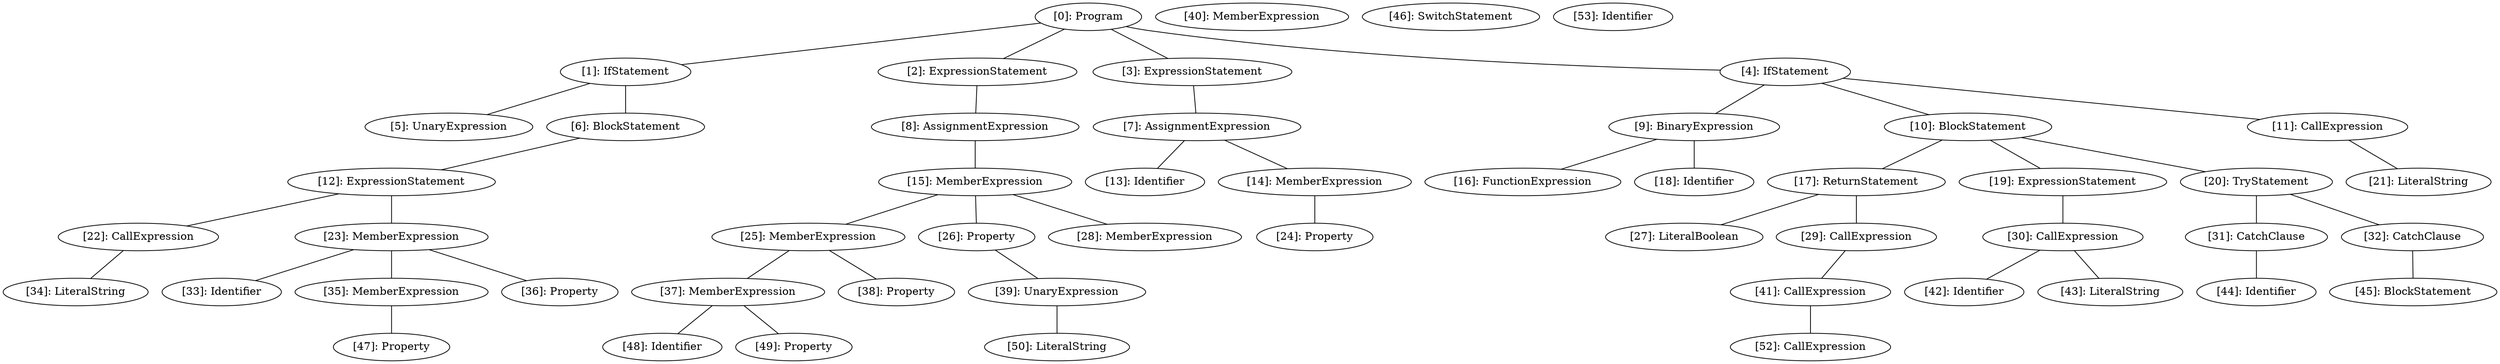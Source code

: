 // Result
graph {
	0 [label="[0]: Program"]
	1 [label="[1]: IfStatement"]
	2 [label="[2]: ExpressionStatement"]
	3 [label="[3]: ExpressionStatement"]
	4 [label="[4]: IfStatement"]
	5 [label="[5]: UnaryExpression"]
	6 [label="[6]: BlockStatement"]
	7 [label="[7]: AssignmentExpression"]
	8 [label="[8]: AssignmentExpression"]
	9 [label="[9]: BinaryExpression"]
	10 [label="[10]: BlockStatement"]
	11 [label="[11]: CallExpression"]
	12 [label="[12]: ExpressionStatement"]
	13 [label="[13]: Identifier"]
	14 [label="[14]: MemberExpression"]
	15 [label="[15]: MemberExpression"]
	16 [label="[16]: FunctionExpression"]
	17 [label="[17]: ReturnStatement"]
	18 [label="[18]: Identifier"]
	19 [label="[19]: ExpressionStatement"]
	20 [label="[20]: TryStatement"]
	21 [label="[21]: LiteralString"]
	22 [label="[22]: CallExpression"]
	23 [label="[23]: MemberExpression"]
	24 [label="[24]: Property"]
	25 [label="[25]: MemberExpression"]
	26 [label="[26]: Property"]
	27 [label="[27]: LiteralBoolean"]
	28 [label="[28]: MemberExpression"]
	29 [label="[29]: CallExpression"]
	30 [label="[30]: CallExpression"]
	31 [label="[31]: CatchClause"]
	32 [label="[32]: CatchClause"]
	33 [label="[33]: Identifier"]
	34 [label="[34]: LiteralString"]
	35 [label="[35]: MemberExpression"]
	36 [label="[36]: Property"]
	37 [label="[37]: MemberExpression"]
	38 [label="[38]: Property"]
	39 [label="[39]: UnaryExpression"]
	40 [label="[40]: MemberExpression"]
	41 [label="[41]: CallExpression"]
	42 [label="[42]: Identifier"]
	43 [label="[43]: LiteralString"]
	44 [label="[44]: Identifier"]
	45 [label="[45]: BlockStatement"]
	46 [label="[46]: SwitchStatement"]
	47 [label="[47]: Property"]
	48 [label="[48]: Identifier"]
	49 [label="[49]: Property"]
	50 [label="[50]: LiteralString"]
	52 [label="[52]: CallExpression"]
	53 [label="[53]: Identifier"]
	0 -- 1
	0 -- 2
	0 -- 3
	0 -- 4
	1 -- 5
	1 -- 6
	2 -- 8
	3 -- 7
	4 -- 9
	4 -- 10
	4 -- 11
	6 -- 12
	7 -- 13
	7 -- 14
	8 -- 15
	9 -- 16
	9 -- 18
	10 -- 17
	10 -- 19
	10 -- 20
	11 -- 21
	12 -- 22
	12 -- 23
	14 -- 24
	15 -- 25
	15 -- 26
	15 -- 28
	17 -- 27
	17 -- 29
	19 -- 30
	20 -- 31
	20 -- 32
	22 -- 34
	23 -- 33
	23 -- 35
	23 -- 36
	25 -- 37
	25 -- 38
	26 -- 39
	29 -- 41
	30 -- 42
	30 -- 43
	31 -- 44
	32 -- 45
	35 -- 47
	37 -- 48
	37 -- 49
	39 -- 50
	41 -- 52
}
